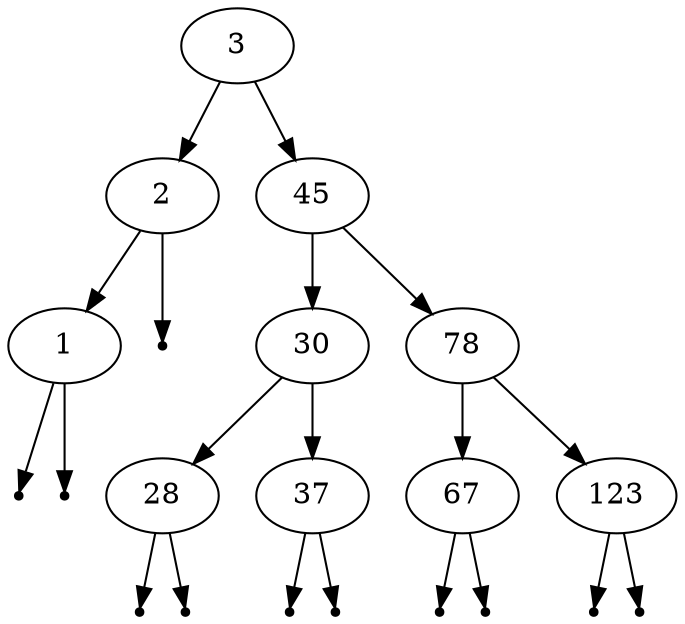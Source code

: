 digraph BinarySearchTree {
	"3" -> "2";
	"3"  -> "45";
	"2" -> "1";
	"null54" [shape=point];
	"2" -> "null54";
	"null55" [shape=point];
	"1" -> "null55";
	"null56" [shape=point];
	"1" -> "null56";
	"45" -> "30";
	"45"  -> "78";
	"30" -> "28";
	"30"  -> "37";
	"null57" [shape=point];
	"28" -> "null57";
	"null58" [shape=point];
	"28" -> "null58";
	"null59" [shape=point];
	"37" -> "null59";
	"null60" [shape=point];
	"37" -> "null60";
	"78" -> "67";
	"78"  -> "123";
	"null61" [shape=point];
	"67" -> "null61";
	"null62" [shape=point];
	"67" -> "null62";
	"null63" [shape=point];
	"123" -> "null63";
	"null64" [shape=point];
	"123" -> "null64";
}